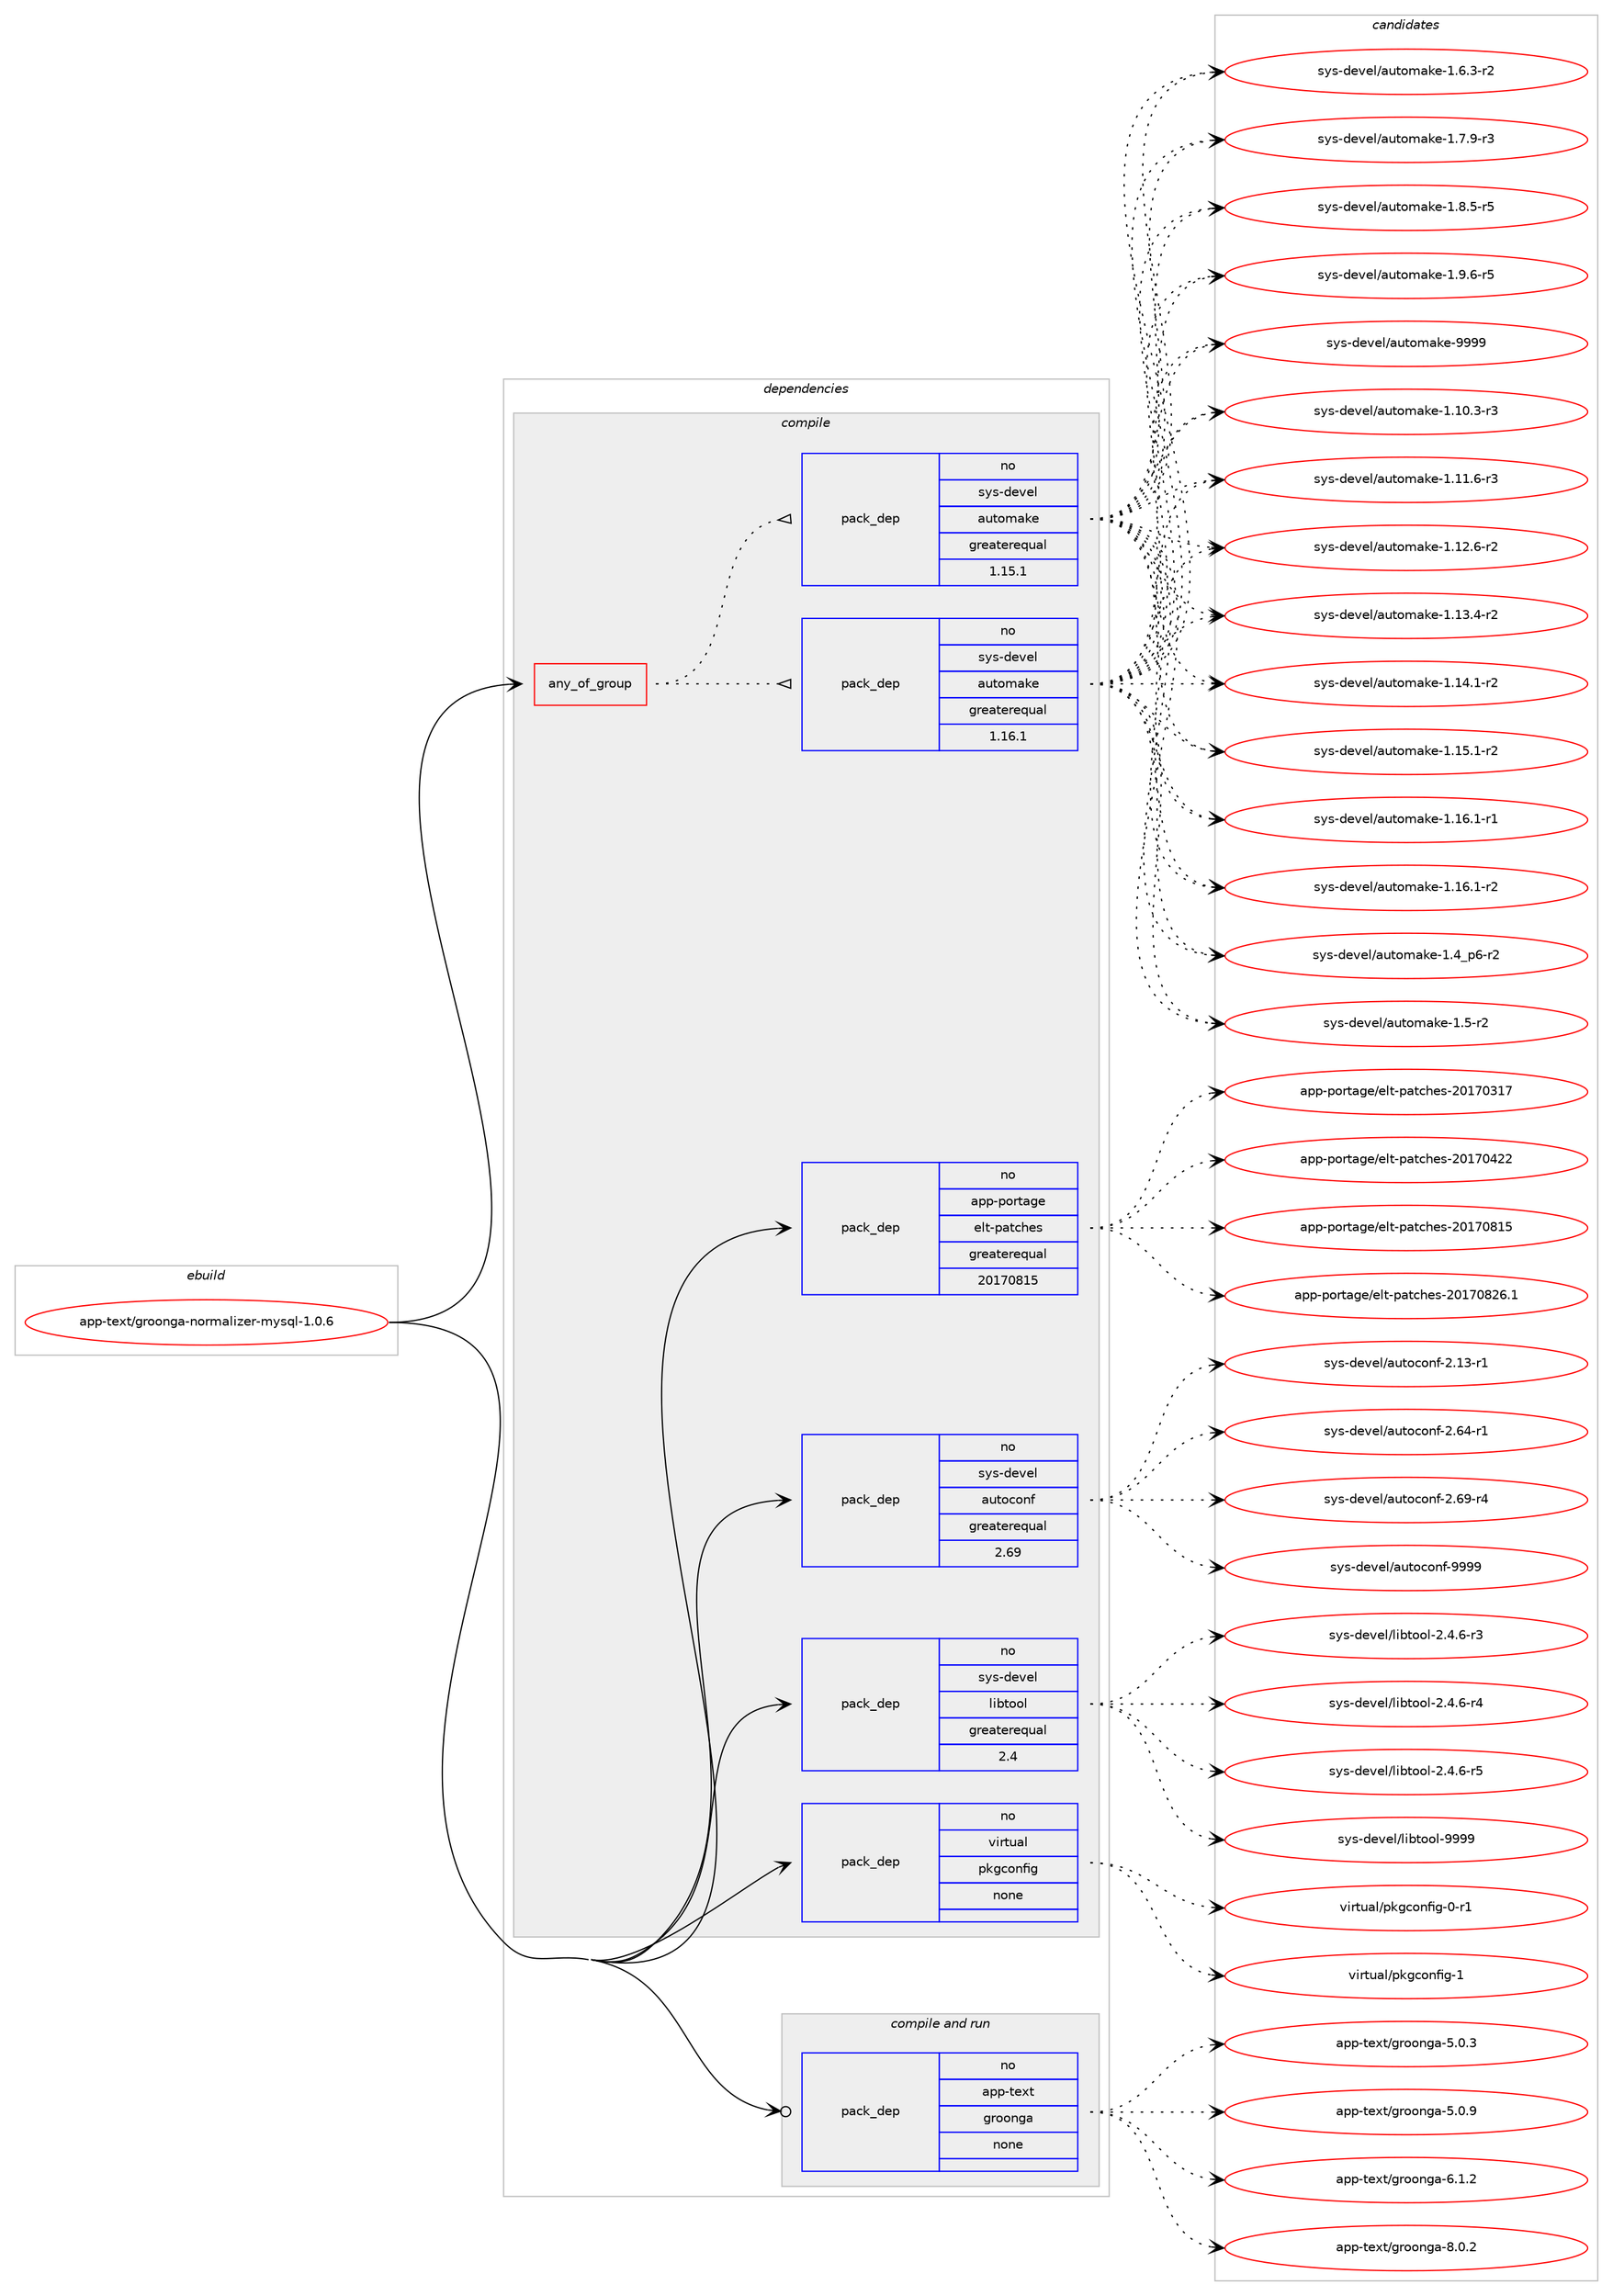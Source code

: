 digraph prolog {

# *************
# Graph options
# *************

newrank=true;
concentrate=true;
compound=true;
graph [rankdir=LR,fontname=Helvetica,fontsize=10,ranksep=1.5];#, ranksep=2.5, nodesep=0.2];
edge  [arrowhead=vee];
node  [fontname=Helvetica,fontsize=10];

# **********
# The ebuild
# **********

subgraph cluster_leftcol {
color=gray;
rank=same;
label=<<i>ebuild</i>>;
id [label="app-text/groonga-normalizer-mysql-1.0.6", color=red, width=4, href="../app-text/groonga-normalizer-mysql-1.0.6.svg"];
}

# ****************
# The dependencies
# ****************

subgraph cluster_midcol {
color=gray;
label=<<i>dependencies</i>>;
subgraph cluster_compile {
fillcolor="#eeeeee";
style=filled;
label=<<i>compile</i>>;
subgraph any8876 {
dependency508984 [label=<<TABLE BORDER="0" CELLBORDER="1" CELLSPACING="0" CELLPADDING="4"><TR><TD CELLPADDING="10">any_of_group</TD></TR></TABLE>>, shape=none, color=red];subgraph pack378368 {
dependency508985 [label=<<TABLE BORDER="0" CELLBORDER="1" CELLSPACING="0" CELLPADDING="4" WIDTH="220"><TR><TD ROWSPAN="6" CELLPADDING="30">pack_dep</TD></TR><TR><TD WIDTH="110">no</TD></TR><TR><TD>sys-devel</TD></TR><TR><TD>automake</TD></TR><TR><TD>greaterequal</TD></TR><TR><TD>1.16.1</TD></TR></TABLE>>, shape=none, color=blue];
}
dependency508984:e -> dependency508985:w [weight=20,style="dotted",arrowhead="oinv"];
subgraph pack378369 {
dependency508986 [label=<<TABLE BORDER="0" CELLBORDER="1" CELLSPACING="0" CELLPADDING="4" WIDTH="220"><TR><TD ROWSPAN="6" CELLPADDING="30">pack_dep</TD></TR><TR><TD WIDTH="110">no</TD></TR><TR><TD>sys-devel</TD></TR><TR><TD>automake</TD></TR><TR><TD>greaterequal</TD></TR><TR><TD>1.15.1</TD></TR></TABLE>>, shape=none, color=blue];
}
dependency508984:e -> dependency508986:w [weight=20,style="dotted",arrowhead="oinv"];
}
id:e -> dependency508984:w [weight=20,style="solid",arrowhead="vee"];
subgraph pack378370 {
dependency508987 [label=<<TABLE BORDER="0" CELLBORDER="1" CELLSPACING="0" CELLPADDING="4" WIDTH="220"><TR><TD ROWSPAN="6" CELLPADDING="30">pack_dep</TD></TR><TR><TD WIDTH="110">no</TD></TR><TR><TD>app-portage</TD></TR><TR><TD>elt-patches</TD></TR><TR><TD>greaterequal</TD></TR><TR><TD>20170815</TD></TR></TABLE>>, shape=none, color=blue];
}
id:e -> dependency508987:w [weight=20,style="solid",arrowhead="vee"];
subgraph pack378371 {
dependency508988 [label=<<TABLE BORDER="0" CELLBORDER="1" CELLSPACING="0" CELLPADDING="4" WIDTH="220"><TR><TD ROWSPAN="6" CELLPADDING="30">pack_dep</TD></TR><TR><TD WIDTH="110">no</TD></TR><TR><TD>sys-devel</TD></TR><TR><TD>autoconf</TD></TR><TR><TD>greaterequal</TD></TR><TR><TD>2.69</TD></TR></TABLE>>, shape=none, color=blue];
}
id:e -> dependency508988:w [weight=20,style="solid",arrowhead="vee"];
subgraph pack378372 {
dependency508989 [label=<<TABLE BORDER="0" CELLBORDER="1" CELLSPACING="0" CELLPADDING="4" WIDTH="220"><TR><TD ROWSPAN="6" CELLPADDING="30">pack_dep</TD></TR><TR><TD WIDTH="110">no</TD></TR><TR><TD>sys-devel</TD></TR><TR><TD>libtool</TD></TR><TR><TD>greaterequal</TD></TR><TR><TD>2.4</TD></TR></TABLE>>, shape=none, color=blue];
}
id:e -> dependency508989:w [weight=20,style="solid",arrowhead="vee"];
subgraph pack378373 {
dependency508990 [label=<<TABLE BORDER="0" CELLBORDER="1" CELLSPACING="0" CELLPADDING="4" WIDTH="220"><TR><TD ROWSPAN="6" CELLPADDING="30">pack_dep</TD></TR><TR><TD WIDTH="110">no</TD></TR><TR><TD>virtual</TD></TR><TR><TD>pkgconfig</TD></TR><TR><TD>none</TD></TR><TR><TD></TD></TR></TABLE>>, shape=none, color=blue];
}
id:e -> dependency508990:w [weight=20,style="solid",arrowhead="vee"];
}
subgraph cluster_compileandrun {
fillcolor="#eeeeee";
style=filled;
label=<<i>compile and run</i>>;
subgraph pack378374 {
dependency508991 [label=<<TABLE BORDER="0" CELLBORDER="1" CELLSPACING="0" CELLPADDING="4" WIDTH="220"><TR><TD ROWSPAN="6" CELLPADDING="30">pack_dep</TD></TR><TR><TD WIDTH="110">no</TD></TR><TR><TD>app-text</TD></TR><TR><TD>groonga</TD></TR><TR><TD>none</TD></TR><TR><TD></TD></TR></TABLE>>, shape=none, color=blue];
}
id:e -> dependency508991:w [weight=20,style="solid",arrowhead="odotvee"];
}
subgraph cluster_run {
fillcolor="#eeeeee";
style=filled;
label=<<i>run</i>>;
}
}

# **************
# The candidates
# **************

subgraph cluster_choices {
rank=same;
color=gray;
label=<<i>candidates</i>>;

subgraph choice378368 {
color=black;
nodesep=1;
choice11512111545100101118101108479711711611110997107101454946494846514511451 [label="sys-devel/automake-1.10.3-r3", color=red, width=4,href="../sys-devel/automake-1.10.3-r3.svg"];
choice11512111545100101118101108479711711611110997107101454946494946544511451 [label="sys-devel/automake-1.11.6-r3", color=red, width=4,href="../sys-devel/automake-1.11.6-r3.svg"];
choice11512111545100101118101108479711711611110997107101454946495046544511450 [label="sys-devel/automake-1.12.6-r2", color=red, width=4,href="../sys-devel/automake-1.12.6-r2.svg"];
choice11512111545100101118101108479711711611110997107101454946495146524511450 [label="sys-devel/automake-1.13.4-r2", color=red, width=4,href="../sys-devel/automake-1.13.4-r2.svg"];
choice11512111545100101118101108479711711611110997107101454946495246494511450 [label="sys-devel/automake-1.14.1-r2", color=red, width=4,href="../sys-devel/automake-1.14.1-r2.svg"];
choice11512111545100101118101108479711711611110997107101454946495346494511450 [label="sys-devel/automake-1.15.1-r2", color=red, width=4,href="../sys-devel/automake-1.15.1-r2.svg"];
choice11512111545100101118101108479711711611110997107101454946495446494511449 [label="sys-devel/automake-1.16.1-r1", color=red, width=4,href="../sys-devel/automake-1.16.1-r1.svg"];
choice11512111545100101118101108479711711611110997107101454946495446494511450 [label="sys-devel/automake-1.16.1-r2", color=red, width=4,href="../sys-devel/automake-1.16.1-r2.svg"];
choice115121115451001011181011084797117116111109971071014549465295112544511450 [label="sys-devel/automake-1.4_p6-r2", color=red, width=4,href="../sys-devel/automake-1.4_p6-r2.svg"];
choice11512111545100101118101108479711711611110997107101454946534511450 [label="sys-devel/automake-1.5-r2", color=red, width=4,href="../sys-devel/automake-1.5-r2.svg"];
choice115121115451001011181011084797117116111109971071014549465446514511450 [label="sys-devel/automake-1.6.3-r2", color=red, width=4,href="../sys-devel/automake-1.6.3-r2.svg"];
choice115121115451001011181011084797117116111109971071014549465546574511451 [label="sys-devel/automake-1.7.9-r3", color=red, width=4,href="../sys-devel/automake-1.7.9-r3.svg"];
choice115121115451001011181011084797117116111109971071014549465646534511453 [label="sys-devel/automake-1.8.5-r5", color=red, width=4,href="../sys-devel/automake-1.8.5-r5.svg"];
choice115121115451001011181011084797117116111109971071014549465746544511453 [label="sys-devel/automake-1.9.6-r5", color=red, width=4,href="../sys-devel/automake-1.9.6-r5.svg"];
choice115121115451001011181011084797117116111109971071014557575757 [label="sys-devel/automake-9999", color=red, width=4,href="../sys-devel/automake-9999.svg"];
dependency508985:e -> choice11512111545100101118101108479711711611110997107101454946494846514511451:w [style=dotted,weight="100"];
dependency508985:e -> choice11512111545100101118101108479711711611110997107101454946494946544511451:w [style=dotted,weight="100"];
dependency508985:e -> choice11512111545100101118101108479711711611110997107101454946495046544511450:w [style=dotted,weight="100"];
dependency508985:e -> choice11512111545100101118101108479711711611110997107101454946495146524511450:w [style=dotted,weight="100"];
dependency508985:e -> choice11512111545100101118101108479711711611110997107101454946495246494511450:w [style=dotted,weight="100"];
dependency508985:e -> choice11512111545100101118101108479711711611110997107101454946495346494511450:w [style=dotted,weight="100"];
dependency508985:e -> choice11512111545100101118101108479711711611110997107101454946495446494511449:w [style=dotted,weight="100"];
dependency508985:e -> choice11512111545100101118101108479711711611110997107101454946495446494511450:w [style=dotted,weight="100"];
dependency508985:e -> choice115121115451001011181011084797117116111109971071014549465295112544511450:w [style=dotted,weight="100"];
dependency508985:e -> choice11512111545100101118101108479711711611110997107101454946534511450:w [style=dotted,weight="100"];
dependency508985:e -> choice115121115451001011181011084797117116111109971071014549465446514511450:w [style=dotted,weight="100"];
dependency508985:e -> choice115121115451001011181011084797117116111109971071014549465546574511451:w [style=dotted,weight="100"];
dependency508985:e -> choice115121115451001011181011084797117116111109971071014549465646534511453:w [style=dotted,weight="100"];
dependency508985:e -> choice115121115451001011181011084797117116111109971071014549465746544511453:w [style=dotted,weight="100"];
dependency508985:e -> choice115121115451001011181011084797117116111109971071014557575757:w [style=dotted,weight="100"];
}
subgraph choice378369 {
color=black;
nodesep=1;
choice11512111545100101118101108479711711611110997107101454946494846514511451 [label="sys-devel/automake-1.10.3-r3", color=red, width=4,href="../sys-devel/automake-1.10.3-r3.svg"];
choice11512111545100101118101108479711711611110997107101454946494946544511451 [label="sys-devel/automake-1.11.6-r3", color=red, width=4,href="../sys-devel/automake-1.11.6-r3.svg"];
choice11512111545100101118101108479711711611110997107101454946495046544511450 [label="sys-devel/automake-1.12.6-r2", color=red, width=4,href="../sys-devel/automake-1.12.6-r2.svg"];
choice11512111545100101118101108479711711611110997107101454946495146524511450 [label="sys-devel/automake-1.13.4-r2", color=red, width=4,href="../sys-devel/automake-1.13.4-r2.svg"];
choice11512111545100101118101108479711711611110997107101454946495246494511450 [label="sys-devel/automake-1.14.1-r2", color=red, width=4,href="../sys-devel/automake-1.14.1-r2.svg"];
choice11512111545100101118101108479711711611110997107101454946495346494511450 [label="sys-devel/automake-1.15.1-r2", color=red, width=4,href="../sys-devel/automake-1.15.1-r2.svg"];
choice11512111545100101118101108479711711611110997107101454946495446494511449 [label="sys-devel/automake-1.16.1-r1", color=red, width=4,href="../sys-devel/automake-1.16.1-r1.svg"];
choice11512111545100101118101108479711711611110997107101454946495446494511450 [label="sys-devel/automake-1.16.1-r2", color=red, width=4,href="../sys-devel/automake-1.16.1-r2.svg"];
choice115121115451001011181011084797117116111109971071014549465295112544511450 [label="sys-devel/automake-1.4_p6-r2", color=red, width=4,href="../sys-devel/automake-1.4_p6-r2.svg"];
choice11512111545100101118101108479711711611110997107101454946534511450 [label="sys-devel/automake-1.5-r2", color=red, width=4,href="../sys-devel/automake-1.5-r2.svg"];
choice115121115451001011181011084797117116111109971071014549465446514511450 [label="sys-devel/automake-1.6.3-r2", color=red, width=4,href="../sys-devel/automake-1.6.3-r2.svg"];
choice115121115451001011181011084797117116111109971071014549465546574511451 [label="sys-devel/automake-1.7.9-r3", color=red, width=4,href="../sys-devel/automake-1.7.9-r3.svg"];
choice115121115451001011181011084797117116111109971071014549465646534511453 [label="sys-devel/automake-1.8.5-r5", color=red, width=4,href="../sys-devel/automake-1.8.5-r5.svg"];
choice115121115451001011181011084797117116111109971071014549465746544511453 [label="sys-devel/automake-1.9.6-r5", color=red, width=4,href="../sys-devel/automake-1.9.6-r5.svg"];
choice115121115451001011181011084797117116111109971071014557575757 [label="sys-devel/automake-9999", color=red, width=4,href="../sys-devel/automake-9999.svg"];
dependency508986:e -> choice11512111545100101118101108479711711611110997107101454946494846514511451:w [style=dotted,weight="100"];
dependency508986:e -> choice11512111545100101118101108479711711611110997107101454946494946544511451:w [style=dotted,weight="100"];
dependency508986:e -> choice11512111545100101118101108479711711611110997107101454946495046544511450:w [style=dotted,weight="100"];
dependency508986:e -> choice11512111545100101118101108479711711611110997107101454946495146524511450:w [style=dotted,weight="100"];
dependency508986:e -> choice11512111545100101118101108479711711611110997107101454946495246494511450:w [style=dotted,weight="100"];
dependency508986:e -> choice11512111545100101118101108479711711611110997107101454946495346494511450:w [style=dotted,weight="100"];
dependency508986:e -> choice11512111545100101118101108479711711611110997107101454946495446494511449:w [style=dotted,weight="100"];
dependency508986:e -> choice11512111545100101118101108479711711611110997107101454946495446494511450:w [style=dotted,weight="100"];
dependency508986:e -> choice115121115451001011181011084797117116111109971071014549465295112544511450:w [style=dotted,weight="100"];
dependency508986:e -> choice11512111545100101118101108479711711611110997107101454946534511450:w [style=dotted,weight="100"];
dependency508986:e -> choice115121115451001011181011084797117116111109971071014549465446514511450:w [style=dotted,weight="100"];
dependency508986:e -> choice115121115451001011181011084797117116111109971071014549465546574511451:w [style=dotted,weight="100"];
dependency508986:e -> choice115121115451001011181011084797117116111109971071014549465646534511453:w [style=dotted,weight="100"];
dependency508986:e -> choice115121115451001011181011084797117116111109971071014549465746544511453:w [style=dotted,weight="100"];
dependency508986:e -> choice115121115451001011181011084797117116111109971071014557575757:w [style=dotted,weight="100"];
}
subgraph choice378370 {
color=black;
nodesep=1;
choice97112112451121111141169710310147101108116451129711699104101115455048495548514955 [label="app-portage/elt-patches-20170317", color=red, width=4,href="../app-portage/elt-patches-20170317.svg"];
choice97112112451121111141169710310147101108116451129711699104101115455048495548525050 [label="app-portage/elt-patches-20170422", color=red, width=4,href="../app-portage/elt-patches-20170422.svg"];
choice97112112451121111141169710310147101108116451129711699104101115455048495548564953 [label="app-portage/elt-patches-20170815", color=red, width=4,href="../app-portage/elt-patches-20170815.svg"];
choice971121124511211111411697103101471011081164511297116991041011154550484955485650544649 [label="app-portage/elt-patches-20170826.1", color=red, width=4,href="../app-portage/elt-patches-20170826.1.svg"];
dependency508987:e -> choice97112112451121111141169710310147101108116451129711699104101115455048495548514955:w [style=dotted,weight="100"];
dependency508987:e -> choice97112112451121111141169710310147101108116451129711699104101115455048495548525050:w [style=dotted,weight="100"];
dependency508987:e -> choice97112112451121111141169710310147101108116451129711699104101115455048495548564953:w [style=dotted,weight="100"];
dependency508987:e -> choice971121124511211111411697103101471011081164511297116991041011154550484955485650544649:w [style=dotted,weight="100"];
}
subgraph choice378371 {
color=black;
nodesep=1;
choice1151211154510010111810110847971171161119911111010245504649514511449 [label="sys-devel/autoconf-2.13-r1", color=red, width=4,href="../sys-devel/autoconf-2.13-r1.svg"];
choice1151211154510010111810110847971171161119911111010245504654524511449 [label="sys-devel/autoconf-2.64-r1", color=red, width=4,href="../sys-devel/autoconf-2.64-r1.svg"];
choice1151211154510010111810110847971171161119911111010245504654574511452 [label="sys-devel/autoconf-2.69-r4", color=red, width=4,href="../sys-devel/autoconf-2.69-r4.svg"];
choice115121115451001011181011084797117116111991111101024557575757 [label="sys-devel/autoconf-9999", color=red, width=4,href="../sys-devel/autoconf-9999.svg"];
dependency508988:e -> choice1151211154510010111810110847971171161119911111010245504649514511449:w [style=dotted,weight="100"];
dependency508988:e -> choice1151211154510010111810110847971171161119911111010245504654524511449:w [style=dotted,weight="100"];
dependency508988:e -> choice1151211154510010111810110847971171161119911111010245504654574511452:w [style=dotted,weight="100"];
dependency508988:e -> choice115121115451001011181011084797117116111991111101024557575757:w [style=dotted,weight="100"];
}
subgraph choice378372 {
color=black;
nodesep=1;
choice1151211154510010111810110847108105981161111111084550465246544511451 [label="sys-devel/libtool-2.4.6-r3", color=red, width=4,href="../sys-devel/libtool-2.4.6-r3.svg"];
choice1151211154510010111810110847108105981161111111084550465246544511452 [label="sys-devel/libtool-2.4.6-r4", color=red, width=4,href="../sys-devel/libtool-2.4.6-r4.svg"];
choice1151211154510010111810110847108105981161111111084550465246544511453 [label="sys-devel/libtool-2.4.6-r5", color=red, width=4,href="../sys-devel/libtool-2.4.6-r5.svg"];
choice1151211154510010111810110847108105981161111111084557575757 [label="sys-devel/libtool-9999", color=red, width=4,href="../sys-devel/libtool-9999.svg"];
dependency508989:e -> choice1151211154510010111810110847108105981161111111084550465246544511451:w [style=dotted,weight="100"];
dependency508989:e -> choice1151211154510010111810110847108105981161111111084550465246544511452:w [style=dotted,weight="100"];
dependency508989:e -> choice1151211154510010111810110847108105981161111111084550465246544511453:w [style=dotted,weight="100"];
dependency508989:e -> choice1151211154510010111810110847108105981161111111084557575757:w [style=dotted,weight="100"];
}
subgraph choice378373 {
color=black;
nodesep=1;
choice11810511411611797108471121071039911111010210510345484511449 [label="virtual/pkgconfig-0-r1", color=red, width=4,href="../virtual/pkgconfig-0-r1.svg"];
choice1181051141161179710847112107103991111101021051034549 [label="virtual/pkgconfig-1", color=red, width=4,href="../virtual/pkgconfig-1.svg"];
dependency508990:e -> choice11810511411611797108471121071039911111010210510345484511449:w [style=dotted,weight="100"];
dependency508990:e -> choice1181051141161179710847112107103991111101021051034549:w [style=dotted,weight="100"];
}
subgraph choice378374 {
color=black;
nodesep=1;
choice97112112451161011201164710311411111111010397455346484651 [label="app-text/groonga-5.0.3", color=red, width=4,href="../app-text/groonga-5.0.3.svg"];
choice97112112451161011201164710311411111111010397455346484657 [label="app-text/groonga-5.0.9", color=red, width=4,href="../app-text/groonga-5.0.9.svg"];
choice97112112451161011201164710311411111111010397455446494650 [label="app-text/groonga-6.1.2", color=red, width=4,href="../app-text/groonga-6.1.2.svg"];
choice97112112451161011201164710311411111111010397455646484650 [label="app-text/groonga-8.0.2", color=red, width=4,href="../app-text/groonga-8.0.2.svg"];
dependency508991:e -> choice97112112451161011201164710311411111111010397455346484651:w [style=dotted,weight="100"];
dependency508991:e -> choice97112112451161011201164710311411111111010397455346484657:w [style=dotted,weight="100"];
dependency508991:e -> choice97112112451161011201164710311411111111010397455446494650:w [style=dotted,weight="100"];
dependency508991:e -> choice97112112451161011201164710311411111111010397455646484650:w [style=dotted,weight="100"];
}
}

}

